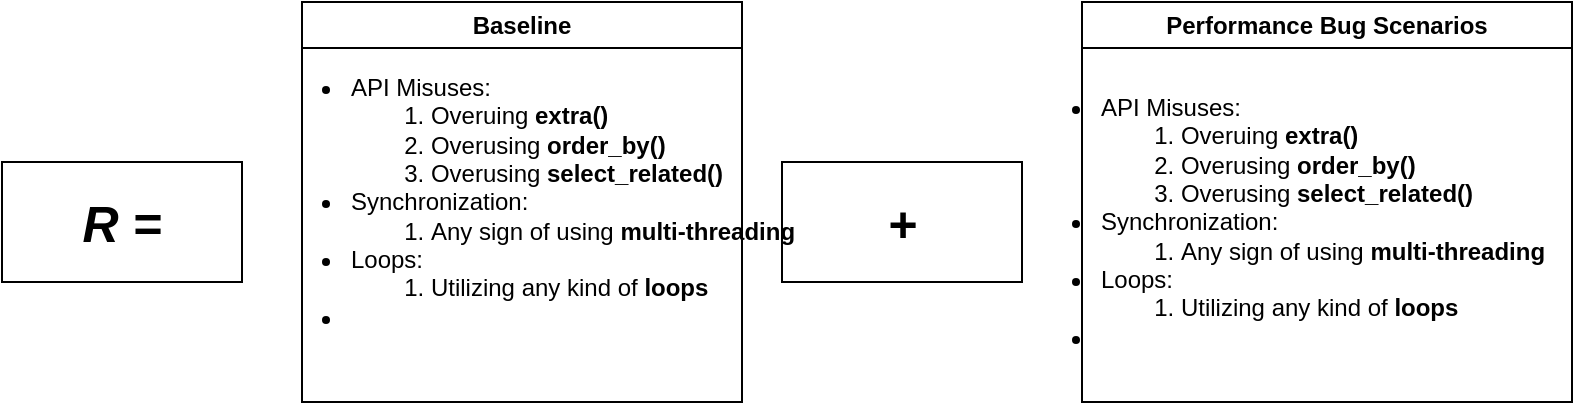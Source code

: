 <mxfile version="21.2.8" type="device">
  <diagram name="Page-1" id="HNmFx-NB3xg4kWhVHFb8">
    <mxGraphModel dx="880" dy="531" grid="1" gridSize="10" guides="1" tooltips="1" connect="1" arrows="1" fold="1" page="1" pageScale="1" pageWidth="850" pageHeight="1100" math="0" shadow="0">
      <root>
        <mxCell id="0" />
        <mxCell id="1" parent="0" />
        <mxCell id="mCqiu4VrbJPYMKOyVtJH-1" value="&lt;b&gt;&lt;i&gt;&lt;font style=&quot;font-size: 25px;&quot;&gt;R =&lt;/font&gt;&lt;/i&gt;&lt;/b&gt;" style="rounded=0;whiteSpace=wrap;html=1;" parent="1" vertex="1">
          <mxGeometry x="30" y="240" width="120" height="60" as="geometry" />
        </mxCell>
        <mxCell id="mCqiu4VrbJPYMKOyVtJH-2" value="Baseline" style="swimlane;whiteSpace=wrap;html=1;" parent="1" vertex="1">
          <mxGeometry x="180" y="160" width="220" height="200" as="geometry">
            <mxRectangle x="180" y="160" width="90" height="30" as="alternateBounds" />
          </mxGeometry>
        </mxCell>
        <mxCell id="mCqiu4VrbJPYMKOyVtJH-3" value="&lt;span style=&quot;font-size: 25px;&quot;&gt;&lt;b&gt;&lt;i&gt;+&lt;/i&gt;&lt;/b&gt;&lt;/span&gt;" style="rounded=0;whiteSpace=wrap;html=1;" parent="1" vertex="1">
          <mxGeometry x="420" y="240" width="120" height="60" as="geometry" />
        </mxCell>
        <mxCell id="mCqiu4VrbJPYMKOyVtJH-4" value="Performance Bug Scenarios" style="swimlane;whiteSpace=wrap;html=1;" parent="1" vertex="1">
          <mxGeometry x="570" y="160" width="245" height="200" as="geometry" />
        </mxCell>
        <mxCell id="mCqiu4VrbJPYMKOyVtJH-11" value="&lt;ul&gt;&lt;li style=&quot;text-align: left;&quot;&gt;API Misuses:&lt;/li&gt;&lt;ol&gt;&lt;li style=&quot;border-color: var(--border-color); text-align: left;&quot;&gt;Overuing&amp;nbsp;&lt;b style=&quot;border-color: var(--border-color);&quot;&gt;extra()&lt;/b&gt;&lt;/li&gt;&lt;li style=&quot;border-color: var(--border-color); text-align: left;&quot;&gt;Overusing&lt;b style=&quot;border-color: var(--border-color);&quot;&gt;&amp;nbsp;order_by()&lt;/b&gt;&lt;/li&gt;&lt;li style=&quot;border-color: var(--border-color); text-align: left;&quot;&gt;Overusing&amp;nbsp;&lt;b style=&quot;border-color: var(--border-color);&quot;&gt;select_related()&lt;/b&gt;&lt;/li&gt;&lt;/ol&gt;&lt;li style=&quot;text-align: left;&quot;&gt;Synchronization:&lt;/li&gt;&lt;ol&gt;&lt;li style=&quot;text-align: left;&quot;&gt;Any sign of using &lt;b&gt;multi-threading&lt;/b&gt;&lt;/li&gt;&lt;/ol&gt;&lt;li style=&quot;text-align: left;&quot;&gt;Loops:&lt;/li&gt;&lt;ol&gt;&lt;li style=&quot;text-align: left;&quot;&gt;Utilizing any kind of &lt;b&gt;loops&lt;/b&gt;&lt;/li&gt;&lt;/ol&gt;&lt;li style=&quot;text-align: left;&quot;&gt;&lt;br&gt;&lt;/li&gt;&lt;/ul&gt;" style="text;html=1;align=center;verticalAlign=middle;resizable=0;points=[];autosize=1;strokeColor=none;fillColor=none;" parent="mCqiu4VrbJPYMKOyVtJH-4" vertex="1">
          <mxGeometry x="-45" y="25" width="290" height="170" as="geometry" />
        </mxCell>
        <mxCell id="mCqiu4VrbJPYMKOyVtJH-10" value="&lt;ul&gt;&lt;li style=&quot;text-align: left;&quot;&gt;API Misuses:&lt;/li&gt;&lt;ol&gt;&lt;li style=&quot;border-color: var(--border-color); text-align: left;&quot;&gt;Overuing&amp;nbsp;&lt;b style=&quot;border-color: var(--border-color);&quot;&gt;extra()&lt;/b&gt;&lt;/li&gt;&lt;li style=&quot;border-color: var(--border-color); text-align: left;&quot;&gt;Overusing&lt;b style=&quot;border-color: var(--border-color);&quot;&gt;&amp;nbsp;order_by()&lt;/b&gt;&lt;/li&gt;&lt;li style=&quot;border-color: var(--border-color); text-align: left;&quot;&gt;Overusing&amp;nbsp;&lt;b style=&quot;border-color: var(--border-color);&quot;&gt;select_related()&lt;/b&gt;&lt;/li&gt;&lt;/ol&gt;&lt;li style=&quot;text-align: left;&quot;&gt;Synchronization:&lt;/li&gt;&lt;ol&gt;&lt;li style=&quot;text-align: left;&quot;&gt;Any sign of using &lt;b&gt;multi-threading&lt;/b&gt;&lt;/li&gt;&lt;/ol&gt;&lt;li style=&quot;text-align: left;&quot;&gt;Loops:&lt;/li&gt;&lt;ol&gt;&lt;li style=&quot;text-align: left;&quot;&gt;Utilizing any kind of &lt;b&gt;loops&lt;/b&gt;&lt;/li&gt;&lt;/ol&gt;&lt;li style=&quot;text-align: left;&quot;&gt;&lt;br&gt;&lt;/li&gt;&lt;/ul&gt;" style="text;html=1;align=center;verticalAlign=middle;resizable=0;points=[];autosize=1;strokeColor=none;fillColor=none;" parent="1" vertex="1">
          <mxGeometry x="150" y="175" width="290" height="170" as="geometry" />
        </mxCell>
      </root>
    </mxGraphModel>
  </diagram>
</mxfile>
